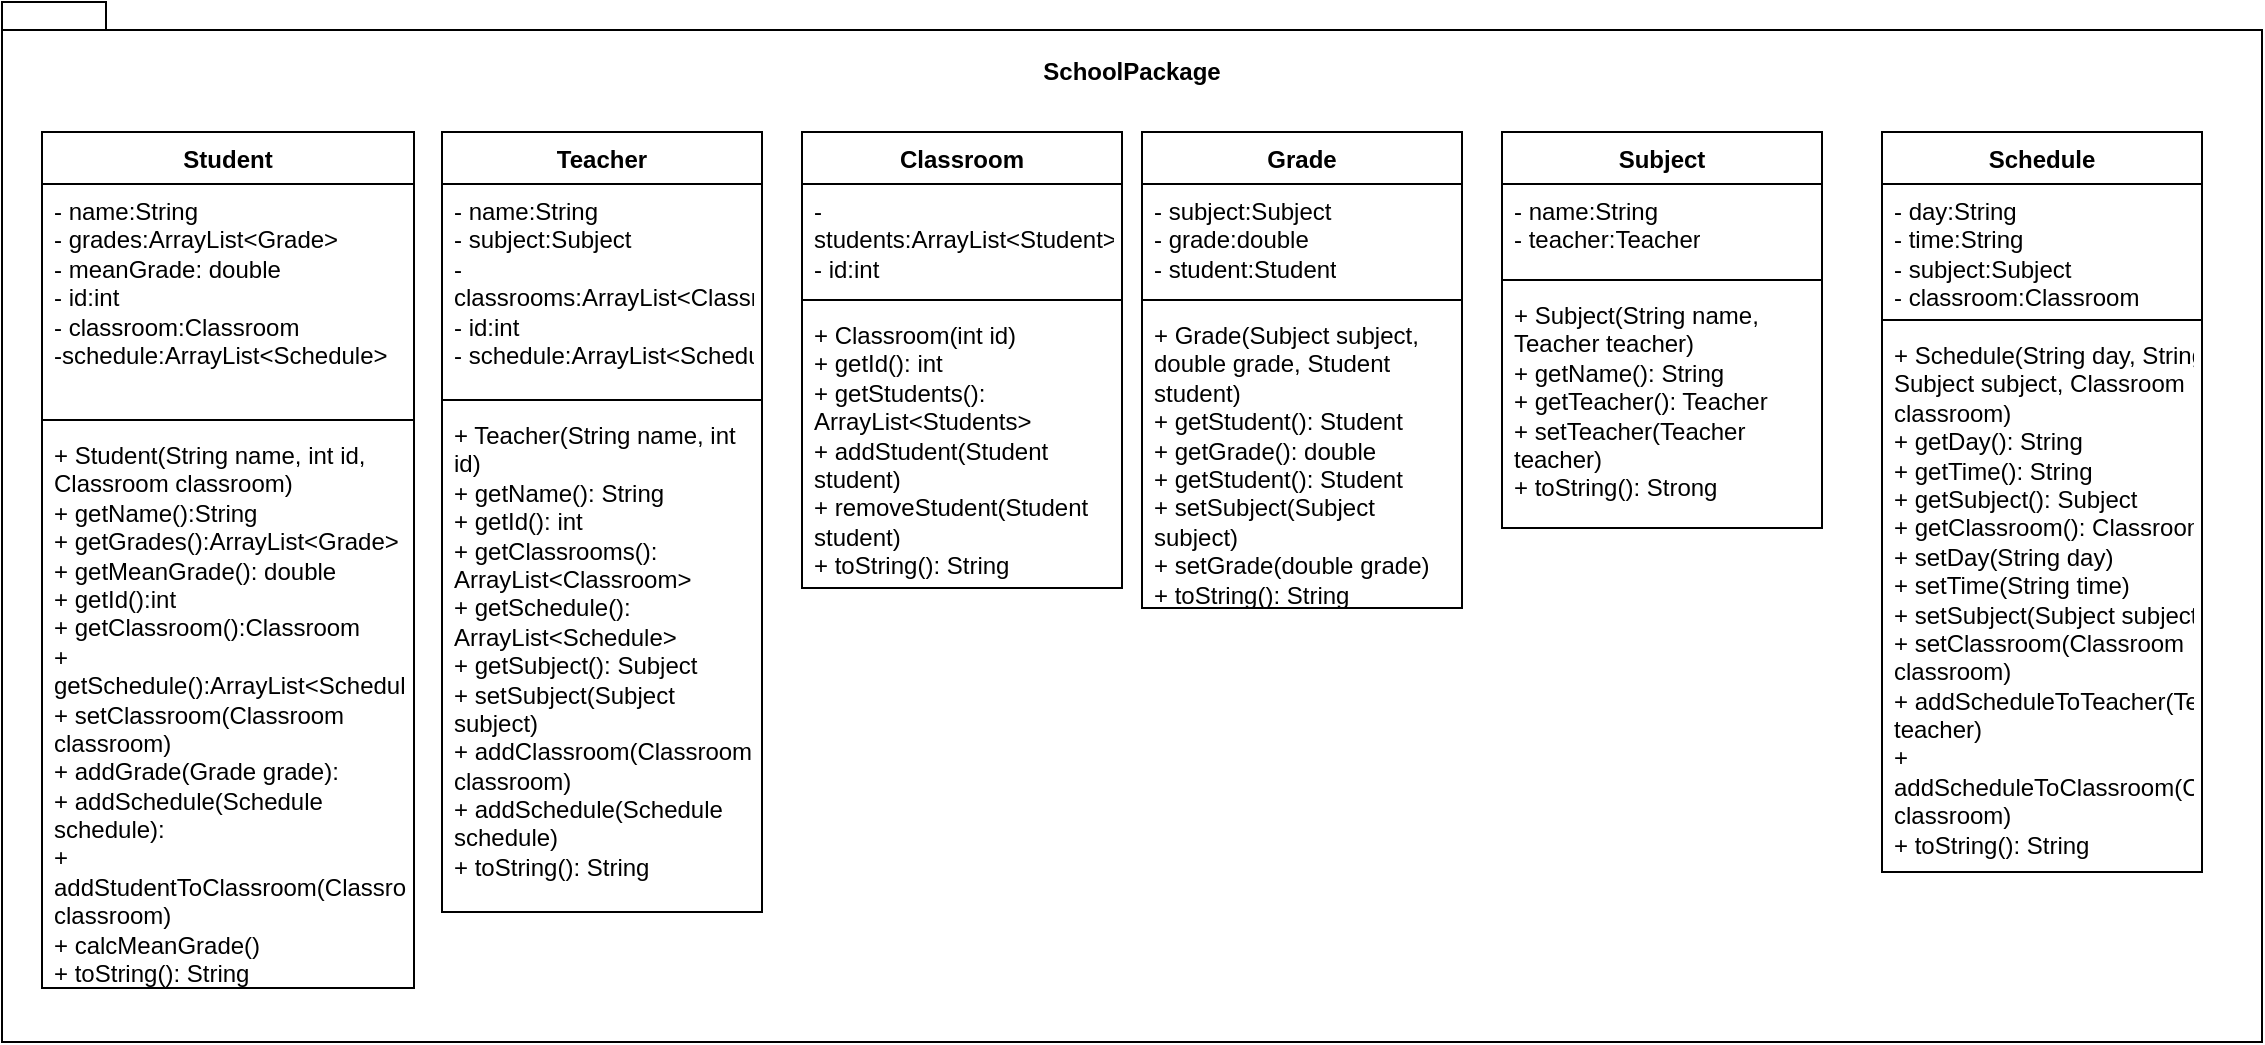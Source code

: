<mxfile>
    <diagram name="Página-1" id="LkZ_BvBzG33LXQS2Zz2u">
        <mxGraphModel dx="1326" dy="1741" grid="1" gridSize="10" guides="1" tooltips="1" connect="1" arrows="1" fold="1" page="1" pageScale="1" pageWidth="827" pageHeight="1169" math="0" shadow="0">
            <root>
                <mxCell id="0"/>
                <mxCell id="1" parent="0"/>
                <mxCell id="WBmNxw1tUeBrfchPVIIG-1" value="SchoolPackage&lt;div&gt;&lt;br&gt;&lt;/div&gt;&lt;div&gt;&lt;br&gt;&lt;/div&gt;&lt;div&gt;&lt;br&gt;&lt;/div&gt;&lt;div&gt;&lt;br&gt;&lt;/div&gt;&lt;div&gt;&lt;br&gt;&lt;/div&gt;&lt;div&gt;&lt;br&gt;&lt;/div&gt;&lt;div&gt;&lt;br&gt;&lt;/div&gt;&lt;div&gt;&lt;br&gt;&lt;/div&gt;&lt;div&gt;&lt;br&gt;&lt;/div&gt;&lt;div&gt;&lt;br&gt;&lt;/div&gt;&lt;div&gt;&lt;br&gt;&lt;/div&gt;&lt;div&gt;&lt;br&gt;&lt;/div&gt;&lt;div&gt;&lt;br&gt;&lt;/div&gt;&lt;div&gt;&lt;br&gt;&lt;/div&gt;&lt;div&gt;&lt;br&gt;&lt;/div&gt;&lt;div&gt;&lt;br&gt;&lt;/div&gt;&lt;div&gt;&lt;br&gt;&lt;/div&gt;&lt;div&gt;&lt;br&gt;&lt;/div&gt;&lt;div&gt;&lt;br&gt;&lt;/div&gt;&lt;div&gt;&lt;br&gt;&lt;/div&gt;&lt;div&gt;&lt;br&gt;&lt;/div&gt;&lt;div&gt;&lt;br&gt;&lt;/div&gt;&lt;div&gt;&lt;br&gt;&lt;/div&gt;&lt;div&gt;&lt;br&gt;&lt;/div&gt;&lt;div&gt;&lt;br&gt;&lt;/div&gt;&lt;div&gt;&lt;br&gt;&lt;/div&gt;&lt;div&gt;&lt;br&gt;&lt;/div&gt;&lt;div&gt;&lt;br&gt;&lt;/div&gt;&lt;div&gt;&lt;br&gt;&lt;/div&gt;&lt;div&gt;&lt;br&gt;&lt;/div&gt;&lt;div&gt;&lt;br&gt;&lt;/div&gt;&lt;div&gt;&lt;br&gt;&lt;/div&gt;" style="shape=folder;fontStyle=1;spacingTop=10;tabWidth=40;tabHeight=14;tabPosition=left;html=1;whiteSpace=wrap;" parent="1" vertex="1">
                    <mxGeometry x="-20" y="-15" width="1130" height="520" as="geometry"/>
                </mxCell>
                <mxCell id="WBmNxw1tUeBrfchPVIIG-2" value="Classroom" style="swimlane;fontStyle=1;align=center;verticalAlign=top;childLayout=stackLayout;horizontal=1;startSize=26;horizontalStack=0;resizeParent=1;resizeParentMax=0;resizeLast=0;collapsible=1;marginBottom=0;whiteSpace=wrap;html=1;" parent="1" vertex="1">
                    <mxGeometry x="380" y="50" width="160" height="228" as="geometry"/>
                </mxCell>
                <mxCell id="WBmNxw1tUeBrfchPVIIG-3" value="&lt;div&gt;- students:ArrayList&amp;lt;Student&amp;gt;&lt;/div&gt;&lt;div&gt;- id:int&lt;/div&gt;" style="text;strokeColor=none;fillColor=none;align=left;verticalAlign=top;spacingLeft=4;spacingRight=4;overflow=hidden;rotatable=0;points=[[0,0.5],[1,0.5]];portConstraint=eastwest;whiteSpace=wrap;html=1;" parent="WBmNxw1tUeBrfchPVIIG-2" vertex="1">
                    <mxGeometry y="26" width="160" height="54" as="geometry"/>
                </mxCell>
                <mxCell id="WBmNxw1tUeBrfchPVIIG-4" value="" style="line;strokeWidth=1;fillColor=none;align=left;verticalAlign=middle;spacingTop=-1;spacingLeft=3;spacingRight=3;rotatable=0;labelPosition=right;points=[];portConstraint=eastwest;strokeColor=inherit;" parent="WBmNxw1tUeBrfchPVIIG-2" vertex="1">
                    <mxGeometry y="80" width="160" height="8" as="geometry"/>
                </mxCell>
                <mxCell id="WBmNxw1tUeBrfchPVIIG-5" value="&lt;div&gt;+ Classroom(int id)&lt;/div&gt;&lt;div&gt;+ getId(): int&lt;/div&gt;&lt;div&gt;+ getStudents(): ArrayList&amp;lt;Students&amp;gt;&lt;/div&gt;&lt;div&gt;+ addStudent(Student student)&lt;/div&gt;&lt;div&gt;+ removeStudent(Student student)&lt;/div&gt;&lt;div&gt;+ toString(): String&lt;/div&gt;" style="text;strokeColor=none;fillColor=none;align=left;verticalAlign=top;spacingLeft=4;spacingRight=4;overflow=hidden;rotatable=0;points=[[0,0.5],[1,0.5]];portConstraint=eastwest;whiteSpace=wrap;html=1;" parent="WBmNxw1tUeBrfchPVIIG-2" vertex="1">
                    <mxGeometry y="88" width="160" height="140" as="geometry"/>
                </mxCell>
                <mxCell id="WBmNxw1tUeBrfchPVIIG-6" value="Subject" style="swimlane;fontStyle=1;align=center;verticalAlign=top;childLayout=stackLayout;horizontal=1;startSize=26;horizontalStack=0;resizeParent=1;resizeParentMax=0;resizeLast=0;collapsible=1;marginBottom=0;whiteSpace=wrap;html=1;" parent="1" vertex="1">
                    <mxGeometry x="730" y="50" width="160" height="198" as="geometry"/>
                </mxCell>
                <mxCell id="WBmNxw1tUeBrfchPVIIG-7" value="&lt;div&gt;- name:String&lt;/div&gt;&lt;div&gt;- teacher:Teacher&lt;/div&gt;" style="text;strokeColor=none;fillColor=none;align=left;verticalAlign=top;spacingLeft=4;spacingRight=4;overflow=hidden;rotatable=0;points=[[0,0.5],[1,0.5]];portConstraint=eastwest;whiteSpace=wrap;html=1;" parent="WBmNxw1tUeBrfchPVIIG-6" vertex="1">
                    <mxGeometry y="26" width="160" height="44" as="geometry"/>
                </mxCell>
                <mxCell id="WBmNxw1tUeBrfchPVIIG-8" value="" style="line;strokeWidth=1;fillColor=none;align=left;verticalAlign=middle;spacingTop=-1;spacingLeft=3;spacingRight=3;rotatable=0;labelPosition=right;points=[];portConstraint=eastwest;strokeColor=inherit;" parent="WBmNxw1tUeBrfchPVIIG-6" vertex="1">
                    <mxGeometry y="70" width="160" height="8" as="geometry"/>
                </mxCell>
                <mxCell id="WBmNxw1tUeBrfchPVIIG-9" value="&lt;div&gt;+ Subject(String name, Teacher teacher)&lt;/div&gt;&lt;div&gt;+ getName(): String&lt;/div&gt;&lt;div&gt;+ getTeacher(): Teacher&lt;/div&gt;&lt;div&gt;+ setTeacher(Teacher teacher)&lt;/div&gt;&lt;div&gt;+ toString(): Strong&lt;/div&gt;" style="text;strokeColor=none;fillColor=none;align=left;verticalAlign=top;spacingLeft=4;spacingRight=4;overflow=hidden;rotatable=0;points=[[0,0.5],[1,0.5]];portConstraint=eastwest;whiteSpace=wrap;html=1;" parent="WBmNxw1tUeBrfchPVIIG-6" vertex="1">
                    <mxGeometry y="78" width="160" height="120" as="geometry"/>
                </mxCell>
                <mxCell id="WBmNxw1tUeBrfchPVIIG-10" value="Schedule" style="swimlane;fontStyle=1;align=center;verticalAlign=top;childLayout=stackLayout;horizontal=1;startSize=26;horizontalStack=0;resizeParent=1;resizeParentMax=0;resizeLast=0;collapsible=1;marginBottom=0;whiteSpace=wrap;html=1;" parent="1" vertex="1">
                    <mxGeometry x="920" y="50" width="160" height="370" as="geometry"/>
                </mxCell>
                <mxCell id="WBmNxw1tUeBrfchPVIIG-11" value="&lt;div&gt;- day:String&lt;/div&gt;&lt;div&gt;- time:String&lt;/div&gt;&lt;div&gt;- subject:Subject&lt;/div&gt;&lt;div&gt;- classroom:Classroom&lt;/div&gt;" style="text;strokeColor=none;fillColor=none;align=left;verticalAlign=top;spacingLeft=4;spacingRight=4;overflow=hidden;rotatable=0;points=[[0,0.5],[1,0.5]];portConstraint=eastwest;whiteSpace=wrap;html=1;" parent="WBmNxw1tUeBrfchPVIIG-10" vertex="1">
                    <mxGeometry y="26" width="160" height="64" as="geometry"/>
                </mxCell>
                <mxCell id="WBmNxw1tUeBrfchPVIIG-12" value="" style="line;strokeWidth=1;fillColor=none;align=left;verticalAlign=middle;spacingTop=-1;spacingLeft=3;spacingRight=3;rotatable=0;labelPosition=right;points=[];portConstraint=eastwest;strokeColor=inherit;" parent="WBmNxw1tUeBrfchPVIIG-10" vertex="1">
                    <mxGeometry y="90" width="160" height="8" as="geometry"/>
                </mxCell>
                <mxCell id="WBmNxw1tUeBrfchPVIIG-13" value="&lt;div&gt;+ Schedule(String day, String time, Subject subject, Classroom classroom)&lt;/div&gt;&lt;div&gt;+ getDay(): String&lt;/div&gt;&lt;div&gt;+ getTime(): String&lt;/div&gt;&lt;div&gt;+ getSubject(): Subject&lt;/div&gt;&lt;div&gt;+ getClassroom(): Classroom&lt;/div&gt;&lt;div&gt;+ setDay(String day)&lt;/div&gt;&lt;div&gt;+ setTime(String time)&lt;/div&gt;&lt;div&gt;+ setSubject(Subject subject)&lt;/div&gt;&lt;div&gt;+ setClassroom(Classroom classroom)&lt;/div&gt;&lt;div&gt;+ addScheduleToTeacher(Teacher teacher)&lt;/div&gt;&lt;div&gt;+ addScheduleToClassroom(Classroom classroom)&lt;/div&gt;&lt;div&gt;+ toString(): String&lt;/div&gt;" style="text;strokeColor=none;fillColor=none;align=left;verticalAlign=top;spacingLeft=4;spacingRight=4;overflow=hidden;rotatable=0;points=[[0,0.5],[1,0.5]];portConstraint=eastwest;whiteSpace=wrap;html=1;" parent="WBmNxw1tUeBrfchPVIIG-10" vertex="1">
                    <mxGeometry y="98" width="160" height="272" as="geometry"/>
                </mxCell>
                <mxCell id="WBmNxw1tUeBrfchPVIIG-14" value="Grade" style="swimlane;fontStyle=1;align=center;verticalAlign=top;childLayout=stackLayout;horizontal=1;startSize=26;horizontalStack=0;resizeParent=1;resizeParentMax=0;resizeLast=0;collapsible=1;marginBottom=0;whiteSpace=wrap;html=1;" parent="1" vertex="1">
                    <mxGeometry x="550" y="50" width="160" height="238" as="geometry"/>
                </mxCell>
                <mxCell id="WBmNxw1tUeBrfchPVIIG-15" value="&lt;div&gt;- subject:Subject&lt;/div&gt;&lt;div&gt;- grade:double&lt;/div&gt;&lt;div&gt;- student:Student&lt;/div&gt;" style="text;strokeColor=none;fillColor=none;align=left;verticalAlign=top;spacingLeft=4;spacingRight=4;overflow=hidden;rotatable=0;points=[[0,0.5],[1,0.5]];portConstraint=eastwest;whiteSpace=wrap;html=1;" parent="WBmNxw1tUeBrfchPVIIG-14" vertex="1">
                    <mxGeometry y="26" width="160" height="54" as="geometry"/>
                </mxCell>
                <mxCell id="WBmNxw1tUeBrfchPVIIG-16" value="" style="line;strokeWidth=1;fillColor=none;align=left;verticalAlign=middle;spacingTop=-1;spacingLeft=3;spacingRight=3;rotatable=0;labelPosition=right;points=[];portConstraint=eastwest;strokeColor=inherit;" parent="WBmNxw1tUeBrfchPVIIG-14" vertex="1">
                    <mxGeometry y="80" width="160" height="8" as="geometry"/>
                </mxCell>
                <mxCell id="WBmNxw1tUeBrfchPVIIG-17" value="&lt;div&gt;+ Grade(Subject subject, double grade, Student student)&lt;/div&gt;&lt;div&gt;+ getStudent(): Student&lt;/div&gt;&lt;div&gt;+ getGrade(): double&lt;/div&gt;&lt;div&gt;+ getStudent(): Student&lt;/div&gt;&lt;div&gt;+ setSubject(Subject subject)&lt;/div&gt;&lt;div&gt;+ setGrade(double grade)&lt;/div&gt;&lt;div&gt;+ toString(): String&lt;/div&gt;" style="text;strokeColor=none;fillColor=none;align=left;verticalAlign=top;spacingLeft=4;spacingRight=4;overflow=hidden;rotatable=0;points=[[0,0.5],[1,0.5]];portConstraint=eastwest;whiteSpace=wrap;html=1;" parent="WBmNxw1tUeBrfchPVIIG-14" vertex="1">
                    <mxGeometry y="88" width="160" height="150" as="geometry"/>
                </mxCell>
                <mxCell id="WBmNxw1tUeBrfchPVIIG-18" value="Teacher" style="swimlane;fontStyle=1;align=center;verticalAlign=top;childLayout=stackLayout;horizontal=1;startSize=26;horizontalStack=0;resizeParent=1;resizeParentMax=0;resizeLast=0;collapsible=1;marginBottom=0;whiteSpace=wrap;html=1;" parent="1" vertex="1">
                    <mxGeometry x="200" y="50" width="160" height="390" as="geometry"/>
                </mxCell>
                <mxCell id="WBmNxw1tUeBrfchPVIIG-19" value="&lt;div&gt;- name:String&lt;/div&gt;&lt;div&gt;- subject:Subject&lt;/div&gt;&lt;div&gt;- classrooms:ArrayList&amp;lt;Classroom&amp;gt;&lt;/div&gt;&lt;div&gt;- id:int&lt;/div&gt;&lt;div&gt;- schedule:ArrayList&amp;lt;Schedule&amp;gt;&lt;/div&gt;" style="text;strokeColor=none;fillColor=none;align=left;verticalAlign=top;spacingLeft=4;spacingRight=4;overflow=hidden;rotatable=0;points=[[0,0.5],[1,0.5]];portConstraint=eastwest;whiteSpace=wrap;html=1;" parent="WBmNxw1tUeBrfchPVIIG-18" vertex="1">
                    <mxGeometry y="26" width="160" height="104" as="geometry"/>
                </mxCell>
                <mxCell id="WBmNxw1tUeBrfchPVIIG-20" value="" style="line;strokeWidth=1;fillColor=none;align=left;verticalAlign=middle;spacingTop=-1;spacingLeft=3;spacingRight=3;rotatable=0;labelPosition=right;points=[];portConstraint=eastwest;strokeColor=inherit;" parent="WBmNxw1tUeBrfchPVIIG-18" vertex="1">
                    <mxGeometry y="130" width="160" height="8" as="geometry"/>
                </mxCell>
                <mxCell id="WBmNxw1tUeBrfchPVIIG-21" value="&lt;div&gt;+ Teacher(String name, int id)&lt;/div&gt;&lt;div&gt;+ getName(): String&lt;/div&gt;&lt;div&gt;+ getId(): int&lt;/div&gt;&lt;div&gt;+ getClassrooms(): ArrayList&amp;lt;Classroom&amp;gt;&lt;/div&gt;&lt;div&gt;+ getSchedule(): ArrayList&amp;lt;Schedule&amp;gt;&lt;/div&gt;&lt;div&gt;+ getSubject(): Subject&lt;/div&gt;&lt;div&gt;+ setSubject(Subject subject)&lt;/div&gt;&lt;div&gt;+ addClassroom(Classroom classroom)&lt;/div&gt;&lt;div&gt;+ addSchedule(Schedule schedule)&lt;/div&gt;&lt;div&gt;+ toString(): String&lt;/div&gt;" style="text;strokeColor=none;fillColor=none;align=left;verticalAlign=top;spacingLeft=4;spacingRight=4;overflow=hidden;rotatable=0;points=[[0,0.5],[1,0.5]];portConstraint=eastwest;whiteSpace=wrap;html=1;" parent="WBmNxw1tUeBrfchPVIIG-18" vertex="1">
                    <mxGeometry y="138" width="160" height="252" as="geometry"/>
                </mxCell>
                <mxCell id="WBmNxw1tUeBrfchPVIIG-22" value="Student" style="swimlane;fontStyle=1;align=center;verticalAlign=top;childLayout=stackLayout;horizontal=1;startSize=26;horizontalStack=0;resizeParent=1;resizeParentMax=0;resizeLast=0;collapsible=1;marginBottom=0;whiteSpace=wrap;html=1;" parent="1" vertex="1">
                    <mxGeometry y="50" width="186" height="428" as="geometry"/>
                </mxCell>
                <mxCell id="WBmNxw1tUeBrfchPVIIG-23" value="&lt;div&gt;- name:String&lt;/div&gt;&lt;div&gt;- grades:ArrayList&amp;lt;Grade&amp;gt;&lt;/div&gt;&lt;div&gt;- meanGrade: double&lt;/div&gt;&lt;div&gt;- id:int&lt;/div&gt;&lt;div&gt;- classroom:Classroom&lt;/div&gt;&lt;div&gt;-schedule:ArrayList&amp;lt;Schedule&amp;gt;&lt;/div&gt;" style="text;strokeColor=none;fillColor=none;align=left;verticalAlign=top;spacingLeft=4;spacingRight=4;overflow=hidden;rotatable=0;points=[[0,0.5],[1,0.5]];portConstraint=eastwest;whiteSpace=wrap;html=1;" parent="WBmNxw1tUeBrfchPVIIG-22" vertex="1">
                    <mxGeometry y="26" width="186" height="114" as="geometry"/>
                </mxCell>
                <mxCell id="WBmNxw1tUeBrfchPVIIG-24" value="" style="line;strokeWidth=1;fillColor=none;align=left;verticalAlign=middle;spacingTop=-1;spacingLeft=3;spacingRight=3;rotatable=0;labelPosition=right;points=[];portConstraint=eastwest;strokeColor=inherit;" parent="WBmNxw1tUeBrfchPVIIG-22" vertex="1">
                    <mxGeometry y="140" width="186" height="8" as="geometry"/>
                </mxCell>
                <mxCell id="WBmNxw1tUeBrfchPVIIG-25" value="&lt;div&gt;+ Student(String name, int id, Classroom classroom)&lt;/div&gt;&lt;div&gt;+ getName():String&lt;/div&gt;&lt;div&gt;+ getGrades():ArrayList&amp;lt;Grade&amp;gt;&lt;/div&gt;&lt;div&gt;+ getMeanGrade(): double&lt;/div&gt;&lt;div&gt;+ getId():int&lt;/div&gt;&lt;div&gt;+ getClassroom():Classroom&lt;/div&gt;&lt;div&gt;+ getSchedule():ArrayList&amp;lt;Schedule&amp;gt;&lt;/div&gt;&lt;div&gt;+ setClassroom(Classroom classroom)&lt;/div&gt;&lt;div&gt;+ addGrade(Grade grade):&lt;/div&gt;&lt;div&gt;+ addSchedule(Schedule schedule):&lt;/div&gt;&lt;div&gt;+ addStudentToClassroom(Classroom classroom)&lt;/div&gt;&lt;div&gt;+ calcMeanGrade()&lt;/div&gt;&lt;div&gt;+ toString(): String&lt;/div&gt;" style="text;strokeColor=none;fillColor=none;align=left;verticalAlign=top;spacingLeft=4;spacingRight=4;overflow=hidden;rotatable=0;points=[[0,0.5],[1,0.5]];portConstraint=eastwest;whiteSpace=wrap;html=1;" parent="WBmNxw1tUeBrfchPVIIG-22" vertex="1">
                    <mxGeometry y="148" width="186" height="280" as="geometry"/>
                </mxCell>
            </root>
        </mxGraphModel>
    </diagram>
</mxfile>